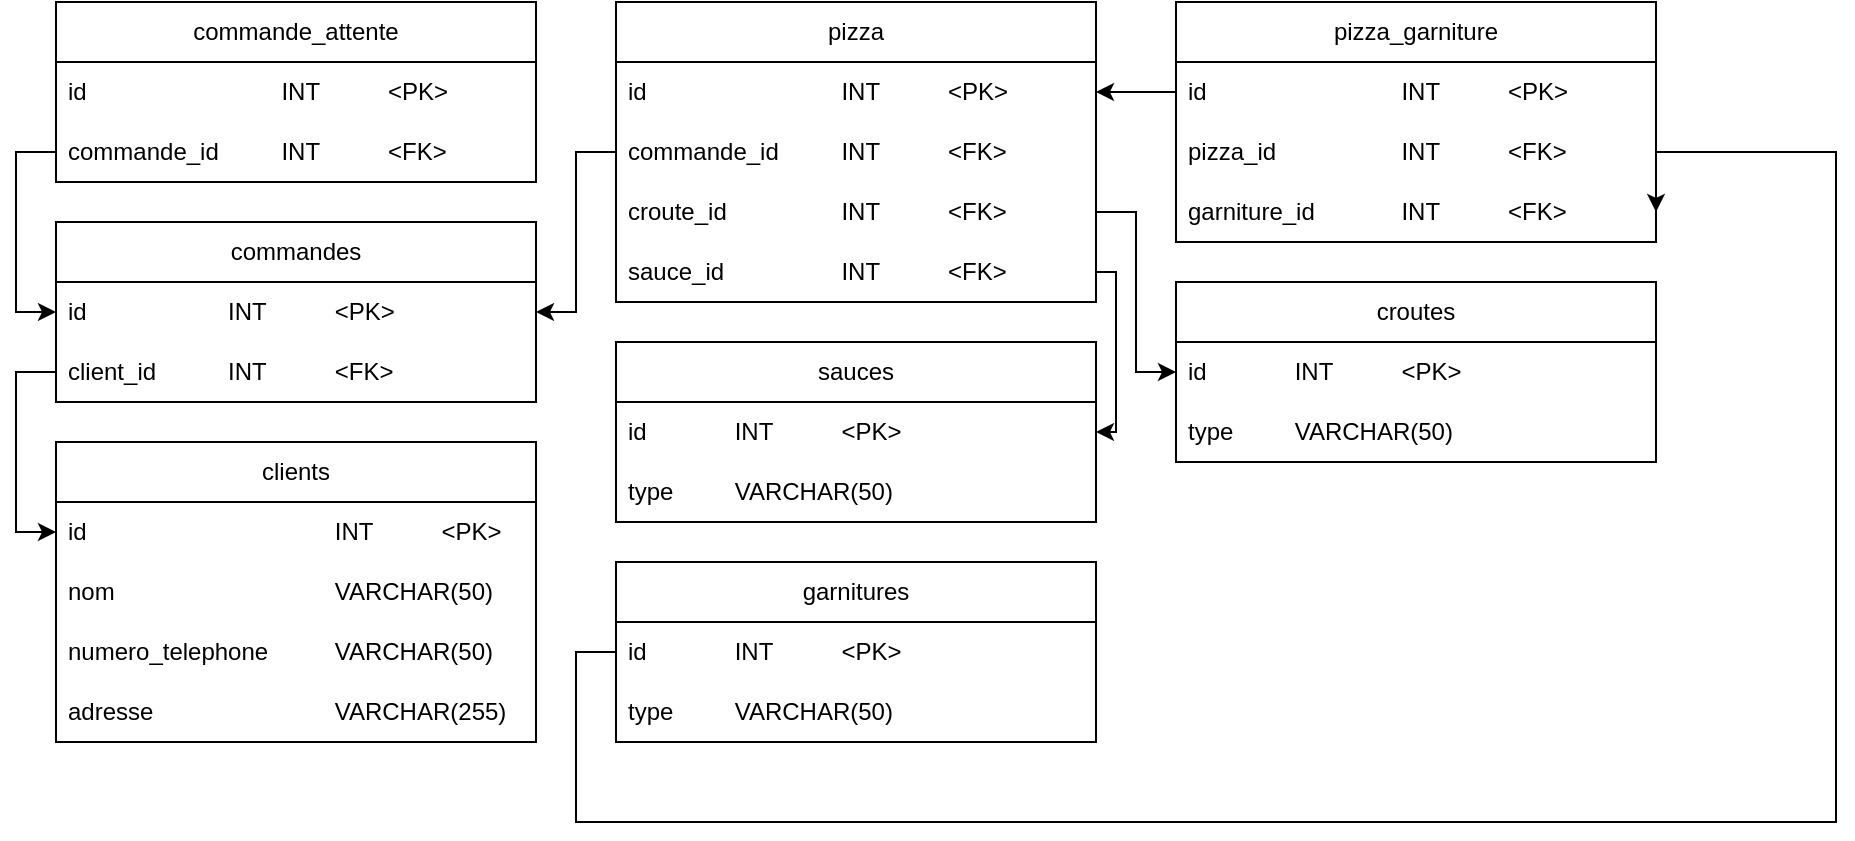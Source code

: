 <mxfile version="24.7.17">
  <diagram name="Page-1" id="k_3MuY9jM088VTuHjyEQ">
    <mxGraphModel dx="1194" dy="1825" grid="1" gridSize="10" guides="1" tooltips="1" connect="1" arrows="1" fold="1" page="1" pageScale="1" pageWidth="827" pageHeight="1169" math="0" shadow="0">
      <root>
        <mxCell id="0" />
        <mxCell id="1" parent="0" />
        <mxCell id="9wAHpX3BvEY6k5YPw-GR-1" value="clients" style="swimlane;fontStyle=0;childLayout=stackLayout;horizontal=1;startSize=30;horizontalStack=0;resizeParent=1;resizeParentMax=0;resizeLast=0;collapsible=1;marginBottom=0;whiteSpace=wrap;html=1;" parent="1" vertex="1">
          <mxGeometry x="80" y="200" width="240" height="150" as="geometry" />
        </mxCell>
        <mxCell id="9wAHpX3BvEY6k5YPw-GR-2" value="id&lt;span style=&quot;white-space: pre;&quot;&gt;&#x9;&lt;/span&gt;&lt;span style=&quot;white-space: pre;&quot;&gt;&#x9;&lt;/span&gt;&lt;span style=&quot;white-space: pre;&quot;&gt;&#x9;&lt;/span&gt;&lt;span style=&quot;white-space: pre;&quot;&gt;&#x9;&lt;/span&gt;&lt;span style=&quot;white-space: pre;&quot;&gt;&#x9;&lt;/span&gt;INT&lt;span style=&quot;white-space: pre;&quot;&gt;&#x9;&lt;/span&gt;&lt;span style=&quot;white-space: pre;&quot;&gt;&#x9;&lt;/span&gt;&amp;lt;PK&amp;gt;" style="text;strokeColor=none;fillColor=none;align=left;verticalAlign=middle;spacingLeft=4;spacingRight=4;overflow=hidden;points=[[0,0.5],[1,0.5]];portConstraint=eastwest;rotatable=0;whiteSpace=wrap;html=1;" parent="9wAHpX3BvEY6k5YPw-GR-1" vertex="1">
          <mxGeometry y="30" width="240" height="30" as="geometry" />
        </mxCell>
        <mxCell id="9wAHpX3BvEY6k5YPw-GR-3" value="nom&lt;span style=&quot;white-space: pre;&quot;&gt;&#x9;&lt;/span&gt;&lt;span style=&quot;white-space: pre;&quot;&gt;&#x9;&lt;/span&gt;&lt;span style=&quot;white-space: pre;&quot;&gt;&#x9;&lt;/span&gt;&lt;span style=&quot;white-space: pre;&quot;&gt;&#x9;&lt;/span&gt;&lt;span style=&quot;white-space: pre;&quot;&gt;&#x9;&lt;/span&gt;VARCHAR(50)" style="text;strokeColor=none;fillColor=none;align=left;verticalAlign=middle;spacingLeft=4;spacingRight=4;overflow=hidden;points=[[0,0.5],[1,0.5]];portConstraint=eastwest;rotatable=0;whiteSpace=wrap;html=1;" parent="9wAHpX3BvEY6k5YPw-GR-1" vertex="1">
          <mxGeometry y="60" width="240" height="30" as="geometry" />
        </mxCell>
        <mxCell id="9wAHpX3BvEY6k5YPw-GR-4" value="numero_telephone&lt;span style=&quot;white-space: pre;&quot;&gt;&#x9;&lt;/span&gt;&lt;span style=&quot;white-space: pre;&quot;&gt;&#x9;&lt;/span&gt;VARCHAR(50)" style="text;strokeColor=none;fillColor=none;align=left;verticalAlign=middle;spacingLeft=4;spacingRight=4;overflow=hidden;points=[[0,0.5],[1,0.5]];portConstraint=eastwest;rotatable=0;whiteSpace=wrap;html=1;" parent="9wAHpX3BvEY6k5YPw-GR-1" vertex="1">
          <mxGeometry y="90" width="240" height="30" as="geometry" />
        </mxCell>
        <mxCell id="9wAHpX3BvEY6k5YPw-GR-5" value="adresse&lt;span style=&quot;white-space: pre;&quot;&gt;&#x9;&lt;/span&gt;&lt;span style=&quot;white-space: pre;&quot;&gt;&#x9;&lt;/span&gt;&lt;span style=&quot;white-space: pre;&quot;&gt;&#x9;&lt;/span&gt;&lt;span style=&quot;white-space: pre;&quot;&gt;&#x9;&lt;/span&gt;VARCHAR(255)" style="text;strokeColor=none;fillColor=none;align=left;verticalAlign=middle;spacingLeft=4;spacingRight=4;overflow=hidden;points=[[0,0.5],[1,0.5]];portConstraint=eastwest;rotatable=0;whiteSpace=wrap;html=1;" parent="9wAHpX3BvEY6k5YPw-GR-1" vertex="1">
          <mxGeometry y="120" width="240" height="30" as="geometry" />
        </mxCell>
        <mxCell id="9wAHpX3BvEY6k5YPw-GR-6" value="commandes" style="swimlane;fontStyle=0;childLayout=stackLayout;horizontal=1;startSize=30;horizontalStack=0;resizeParent=1;resizeParentMax=0;resizeLast=0;collapsible=1;marginBottom=0;whiteSpace=wrap;html=1;" parent="1" vertex="1">
          <mxGeometry x="80" y="90" width="240" height="90" as="geometry" />
        </mxCell>
        <mxCell id="9wAHpX3BvEY6k5YPw-GR-7" value="id&lt;span style=&quot;white-space: pre;&quot;&gt;&#x9;&lt;/span&gt;&lt;span style=&quot;white-space: pre;&quot;&gt;&#x9;&lt;/span&gt;&lt;span style=&quot;white-space: pre;&quot;&gt;&#x9;&lt;/span&gt;INT&lt;span style=&quot;white-space: pre;&quot;&gt;&#x9;&lt;/span&gt;&lt;span style=&quot;white-space: pre;&quot;&gt;&#x9;&lt;/span&gt;&amp;lt;PK&amp;gt;" style="text;strokeColor=none;fillColor=none;align=left;verticalAlign=middle;spacingLeft=4;spacingRight=4;overflow=hidden;points=[[0,0.5],[1,0.5]];portConstraint=eastwest;rotatable=0;whiteSpace=wrap;html=1;" parent="9wAHpX3BvEY6k5YPw-GR-6" vertex="1">
          <mxGeometry y="30" width="240" height="30" as="geometry" />
        </mxCell>
        <mxCell id="9wAHpX3BvEY6k5YPw-GR-8" value="client_id&lt;span style=&quot;white-space: pre;&quot;&gt;&#x9;&lt;/span&gt;&lt;span style=&quot;white-space: pre;&quot;&gt;&#x9;&lt;/span&gt;INT&lt;span style=&quot;white-space: pre;&quot;&gt;&#x9;&lt;/span&gt;&lt;span style=&quot;white-space: pre;&quot;&gt;&#x9;&lt;/span&gt;&amp;lt;FK&amp;gt;" style="text;strokeColor=none;fillColor=none;align=left;verticalAlign=middle;spacingLeft=4;spacingRight=4;overflow=hidden;points=[[0,0.5],[1,0.5]];portConstraint=eastwest;rotatable=0;whiteSpace=wrap;html=1;" parent="9wAHpX3BvEY6k5YPw-GR-6" vertex="1">
          <mxGeometry y="60" width="240" height="30" as="geometry" />
        </mxCell>
        <mxCell id="9wAHpX3BvEY6k5YPw-GR-10" value="pizza" style="swimlane;fontStyle=0;childLayout=stackLayout;horizontal=1;startSize=30;horizontalStack=0;resizeParent=1;resizeParentMax=0;resizeLast=0;collapsible=1;marginBottom=0;whiteSpace=wrap;html=1;" parent="1" vertex="1">
          <mxGeometry x="360" y="-20" width="240" height="150" as="geometry" />
        </mxCell>
        <mxCell id="9wAHpX3BvEY6k5YPw-GR-11" value="id&lt;span style=&quot;white-space: pre;&quot;&gt;&#x9;&lt;/span&gt;&lt;span style=&quot;white-space: pre;&quot;&gt;&#x9;&lt;/span&gt;&lt;span style=&quot;white-space: pre;&quot;&gt;&#x9;&lt;/span&gt;&lt;span style=&quot;white-space: pre;&quot;&gt;&#x9;&lt;/span&gt;INT&lt;span style=&quot;white-space: pre;&quot;&gt;&#x9;&lt;/span&gt;&lt;span style=&quot;white-space: pre;&quot;&gt;&#x9;&lt;/span&gt;&amp;lt;PK&amp;gt;" style="text;strokeColor=none;fillColor=none;align=left;verticalAlign=middle;spacingLeft=4;spacingRight=4;overflow=hidden;points=[[0,0.5],[1,0.5]];portConstraint=eastwest;rotatable=0;whiteSpace=wrap;html=1;" parent="9wAHpX3BvEY6k5YPw-GR-10" vertex="1">
          <mxGeometry y="30" width="240" height="30" as="geometry" />
        </mxCell>
        <mxCell id="9wAHpX3BvEY6k5YPw-GR-22" value="commande_id&lt;span style=&quot;white-space: pre;&quot;&gt;&#x9;&lt;/span&gt;&lt;span style=&quot;white-space: pre;&quot;&gt;&#x9;&lt;/span&gt;INT&lt;span style=&quot;white-space: pre;&quot;&gt;&#x9;&lt;/span&gt;&lt;span style=&quot;white-space: pre;&quot;&gt;&#x9;&lt;/span&gt;&amp;lt;FK&amp;gt;" style="text;strokeColor=none;fillColor=none;align=left;verticalAlign=middle;spacingLeft=4;spacingRight=4;overflow=hidden;points=[[0,0.5],[1,0.5]];portConstraint=eastwest;rotatable=0;whiteSpace=wrap;html=1;" parent="9wAHpX3BvEY6k5YPw-GR-10" vertex="1">
          <mxGeometry y="60" width="240" height="30" as="geometry" />
        </mxCell>
        <mxCell id="wKjsRQ1tDlRqEiPpmNOC-1" value="croute_id&lt;span style=&quot;white-space: pre;&quot;&gt;&#x9;&lt;/span&gt;&lt;span style=&quot;white-space: pre;&quot;&gt;&#x9;&lt;/span&gt;&lt;span style=&quot;white-space: pre;&quot;&gt;&#x9;&lt;/span&gt;INT&lt;span style=&quot;white-space: pre;&quot;&gt;&#x9;&lt;/span&gt;&lt;span style=&quot;white-space: pre;&quot;&gt;&#x9;&lt;/span&gt;&amp;lt;FK&amp;gt;" style="text;strokeColor=none;fillColor=none;align=left;verticalAlign=middle;spacingLeft=4;spacingRight=4;overflow=hidden;points=[[0,0.5],[1,0.5]];portConstraint=eastwest;rotatable=0;whiteSpace=wrap;html=1;" parent="9wAHpX3BvEY6k5YPw-GR-10" vertex="1">
          <mxGeometry y="90" width="240" height="30" as="geometry" />
        </mxCell>
        <mxCell id="wKjsRQ1tDlRqEiPpmNOC-2" value="sauce_id&lt;span style=&quot;white-space: pre;&quot;&gt;&#x9;&lt;/span&gt;&lt;span style=&quot;white-space: pre;&quot;&gt;&#x9;&lt;/span&gt;&lt;span style=&quot;white-space: pre;&quot;&gt;&#x9;&lt;/span&gt;INT&lt;span style=&quot;white-space: pre;&quot;&gt;&#x9;&lt;/span&gt;&lt;span style=&quot;white-space: pre;&quot;&gt;&#x9;&lt;/span&gt;&amp;lt;FK&amp;gt;" style="text;strokeColor=none;fillColor=none;align=left;verticalAlign=middle;spacingLeft=4;spacingRight=4;overflow=hidden;points=[[0,0.5],[1,0.5]];portConstraint=eastwest;rotatable=0;whiteSpace=wrap;html=1;" parent="9wAHpX3BvEY6k5YPw-GR-10" vertex="1">
          <mxGeometry y="120" width="240" height="30" as="geometry" />
        </mxCell>
        <mxCell id="9wAHpX3BvEY6k5YPw-GR-23" style="edgeStyle=orthogonalEdgeStyle;rounded=0;orthogonalLoop=1;jettySize=auto;html=1;exitX=0;exitY=0.5;exitDx=0;exitDy=0;entryX=1;entryY=0.5;entryDx=0;entryDy=0;" parent="1" source="9wAHpX3BvEY6k5YPw-GR-22" target="9wAHpX3BvEY6k5YPw-GR-6" edge="1">
          <mxGeometry relative="1" as="geometry" />
        </mxCell>
        <mxCell id="9wAHpX3BvEY6k5YPw-GR-24" value="commande_attente" style="swimlane;fontStyle=0;childLayout=stackLayout;horizontal=1;startSize=30;horizontalStack=0;resizeParent=1;resizeParentMax=0;resizeLast=0;collapsible=1;marginBottom=0;whiteSpace=wrap;html=1;" parent="1" vertex="1">
          <mxGeometry x="80" y="-20" width="240" height="90" as="geometry" />
        </mxCell>
        <mxCell id="9wAHpX3BvEY6k5YPw-GR-25" value="id&lt;span style=&quot;white-space: pre;&quot;&gt;&#x9;&lt;/span&gt;&lt;span style=&quot;white-space: pre;&quot;&gt;&#x9;&lt;/span&gt;&lt;span style=&quot;white-space: pre;&quot;&gt;&#x9;&lt;/span&gt;&lt;span style=&quot;white-space: pre;&quot;&gt;&#x9;&lt;/span&gt;INT&lt;span style=&quot;white-space: pre;&quot;&gt;&#x9;&lt;span style=&quot;white-space: pre;&quot;&gt;&#x9;&lt;/span&gt;&lt;/span&gt;&amp;lt;PK&amp;gt;" style="text;strokeColor=none;fillColor=none;align=left;verticalAlign=middle;spacingLeft=4;spacingRight=4;overflow=hidden;points=[[0,0.5],[1,0.5]];portConstraint=eastwest;rotatable=0;whiteSpace=wrap;html=1;" parent="9wAHpX3BvEY6k5YPw-GR-24" vertex="1">
          <mxGeometry y="30" width="240" height="30" as="geometry" />
        </mxCell>
        <mxCell id="9wAHpX3BvEY6k5YPw-GR-26" value="commande_id&lt;span style=&quot;white-space: pre;&quot;&gt;&#x9;&lt;/span&gt;&lt;span style=&quot;white-space: pre;&quot;&gt;&#x9;&lt;/span&gt;INT&lt;span style=&quot;white-space: pre;&quot;&gt;&#x9;&lt;span style=&quot;white-space: pre;&quot;&gt;&#x9;&lt;/span&gt;&lt;/span&gt;&amp;lt;FK&amp;gt;" style="text;strokeColor=none;fillColor=none;align=left;verticalAlign=middle;spacingLeft=4;spacingRight=4;overflow=hidden;points=[[0,0.5],[1,0.5]];portConstraint=eastwest;rotatable=0;whiteSpace=wrap;html=1;" parent="9wAHpX3BvEY6k5YPw-GR-24" vertex="1">
          <mxGeometry y="60" width="240" height="30" as="geometry" />
        </mxCell>
        <mxCell id="9wAHpX3BvEY6k5YPw-GR-38" value="croutes" style="swimlane;fontStyle=0;childLayout=stackLayout;horizontal=1;startSize=30;horizontalStack=0;resizeParent=1;resizeParentMax=0;resizeLast=0;collapsible=1;marginBottom=0;whiteSpace=wrap;html=1;" parent="1" vertex="1">
          <mxGeometry x="640" y="120" width="240" height="90" as="geometry" />
        </mxCell>
        <mxCell id="9wAHpX3BvEY6k5YPw-GR-39" value="id&lt;span style=&quot;white-space: pre;&quot;&gt;&#x9;&lt;/span&gt;&lt;span style=&quot;white-space: pre;&quot;&gt;&#x9;&lt;/span&gt;INT&lt;span style=&quot;white-space: pre;&quot;&gt;&#x9;&lt;/span&gt;&lt;span style=&quot;white-space: pre;&quot;&gt;&#x9;&lt;/span&gt;&amp;lt;PK&amp;gt;" style="text;strokeColor=none;fillColor=none;align=left;verticalAlign=middle;spacingLeft=4;spacingRight=4;overflow=hidden;points=[[0,0.5],[1,0.5]];portConstraint=eastwest;rotatable=0;whiteSpace=wrap;html=1;" parent="9wAHpX3BvEY6k5YPw-GR-38" vertex="1">
          <mxGeometry y="30" width="240" height="30" as="geometry" />
        </mxCell>
        <mxCell id="9wAHpX3BvEY6k5YPw-GR-40" value="type&lt;span style=&quot;white-space: pre;&quot;&gt;&#x9;&lt;/span&gt;&lt;span style=&quot;white-space: pre;&quot;&gt;&#x9;&lt;/span&gt;VARCHAR(50)" style="text;strokeColor=none;fillColor=none;align=left;verticalAlign=middle;spacingLeft=4;spacingRight=4;overflow=hidden;points=[[0,0.5],[1,0.5]];portConstraint=eastwest;rotatable=0;whiteSpace=wrap;html=1;" parent="9wAHpX3BvEY6k5YPw-GR-38" vertex="1">
          <mxGeometry y="60" width="240" height="30" as="geometry" />
        </mxCell>
        <mxCell id="9wAHpX3BvEY6k5YPw-GR-49" value="sauces" style="swimlane;fontStyle=0;childLayout=stackLayout;horizontal=1;startSize=30;horizontalStack=0;resizeParent=1;resizeParentMax=0;resizeLast=0;collapsible=1;marginBottom=0;whiteSpace=wrap;html=1;" parent="1" vertex="1">
          <mxGeometry x="360" y="150" width="240" height="90" as="geometry" />
        </mxCell>
        <mxCell id="9wAHpX3BvEY6k5YPw-GR-50" value="id&lt;span style=&quot;white-space: pre;&quot;&gt;&#x9;&lt;/span&gt;&lt;span style=&quot;white-space: pre;&quot;&gt;&#x9;&lt;/span&gt;INT&lt;span style=&quot;white-space: pre;&quot;&gt;&#x9;&lt;/span&gt;&lt;span style=&quot;white-space: pre;&quot;&gt;&#x9;&lt;/span&gt;&amp;lt;PK&amp;gt;" style="text;strokeColor=none;fillColor=none;align=left;verticalAlign=middle;spacingLeft=4;spacingRight=4;overflow=hidden;points=[[0,0.5],[1,0.5]];portConstraint=eastwest;rotatable=0;whiteSpace=wrap;html=1;" parent="9wAHpX3BvEY6k5YPw-GR-49" vertex="1">
          <mxGeometry y="30" width="240" height="30" as="geometry" />
        </mxCell>
        <mxCell id="9wAHpX3BvEY6k5YPw-GR-51" value="type&lt;span style=&quot;white-space: pre;&quot;&gt;&#x9;&lt;/span&gt;&lt;span style=&quot;white-space: pre;&quot;&gt;&#x9;&lt;/span&gt;VARCHAR(50)" style="text;strokeColor=none;fillColor=none;align=left;verticalAlign=middle;spacingLeft=4;spacingRight=4;overflow=hidden;points=[[0,0.5],[1,0.5]];portConstraint=eastwest;rotatable=0;whiteSpace=wrap;html=1;" parent="9wAHpX3BvEY6k5YPw-GR-49" vertex="1">
          <mxGeometry y="60" width="240" height="30" as="geometry" />
        </mxCell>
        <mxCell id="9wAHpX3BvEY6k5YPw-GR-61" value="garnitures" style="swimlane;fontStyle=0;childLayout=stackLayout;horizontal=1;startSize=30;horizontalStack=0;resizeParent=1;resizeParentMax=0;resizeLast=0;collapsible=1;marginBottom=0;whiteSpace=wrap;html=1;" parent="1" vertex="1">
          <mxGeometry x="360" y="260" width="240" height="90" as="geometry" />
        </mxCell>
        <mxCell id="9wAHpX3BvEY6k5YPw-GR-62" value="id&lt;span style=&quot;white-space: pre;&quot;&gt;&#x9;&lt;/span&gt;&lt;span style=&quot;white-space: pre;&quot;&gt;&#x9;&lt;/span&gt;INT&lt;span style=&quot;white-space: pre;&quot;&gt;&#x9;&lt;/span&gt;&lt;span style=&quot;white-space: pre;&quot;&gt;&#x9;&lt;/span&gt;&amp;lt;PK&amp;gt;" style="text;strokeColor=none;fillColor=none;align=left;verticalAlign=middle;spacingLeft=4;spacingRight=4;overflow=hidden;points=[[0,0.5],[1,0.5]];portConstraint=eastwest;rotatable=0;whiteSpace=wrap;html=1;" parent="9wAHpX3BvEY6k5YPw-GR-61" vertex="1">
          <mxGeometry y="30" width="240" height="30" as="geometry" />
        </mxCell>
        <mxCell id="9wAHpX3BvEY6k5YPw-GR-63" value="type&lt;span style=&quot;white-space: pre;&quot;&gt;&#x9;&lt;/span&gt;&lt;span style=&quot;white-space: pre;&quot;&gt;&#x9;&lt;/span&gt;VARCHAR(50)" style="text;strokeColor=none;fillColor=none;align=left;verticalAlign=middle;spacingLeft=4;spacingRight=4;overflow=hidden;points=[[0,0.5],[1,0.5]];portConstraint=eastwest;rotatable=0;whiteSpace=wrap;html=1;" parent="9wAHpX3BvEY6k5YPw-GR-61" vertex="1">
          <mxGeometry y="60" width="240" height="30" as="geometry" />
        </mxCell>
        <mxCell id="9wAHpX3BvEY6k5YPw-GR-65" value="pizza_garniture" style="swimlane;fontStyle=0;childLayout=stackLayout;horizontal=1;startSize=30;horizontalStack=0;resizeParent=1;resizeParentMax=0;resizeLast=0;collapsible=1;marginBottom=0;whiteSpace=wrap;html=1;" parent="1" vertex="1">
          <mxGeometry x="640" y="-20" width="240" height="120" as="geometry" />
        </mxCell>
        <mxCell id="9wAHpX3BvEY6k5YPw-GR-66" value="id&lt;span style=&quot;white-space: pre;&quot;&gt;&#x9;&lt;/span&gt;&lt;span style=&quot;white-space: pre;&quot;&gt;&#x9;&lt;/span&gt;&lt;span style=&quot;white-space: pre;&quot;&gt;&#x9;&lt;/span&gt;&lt;span style=&quot;white-space: pre;&quot;&gt;&#x9;&lt;/span&gt;INT&lt;span style=&quot;white-space: pre;&quot;&gt;&#x9;&lt;/span&gt;&lt;span style=&quot;white-space: pre;&quot;&gt;&#x9;&lt;/span&gt;&amp;lt;PK&amp;gt;" style="text;strokeColor=none;fillColor=none;align=left;verticalAlign=middle;spacingLeft=4;spacingRight=4;overflow=hidden;points=[[0,0.5],[1,0.5]];portConstraint=eastwest;rotatable=0;whiteSpace=wrap;html=1;" parent="9wAHpX3BvEY6k5YPw-GR-65" vertex="1">
          <mxGeometry y="30" width="240" height="30" as="geometry" />
        </mxCell>
        <mxCell id="KqJCDcsoVEJqKVxpB_tg-1" value="pizza_id&lt;span style=&quot;white-space: pre;&quot;&gt;&#x9;&lt;/span&gt;&lt;span style=&quot;white-space: pre;&quot;&gt;&#x9;&lt;/span&gt;&lt;span style=&quot;white-space: pre;&quot;&gt;&#x9;&lt;/span&gt;INT&lt;span style=&quot;white-space: pre;&quot;&gt;&#x9;&lt;/span&gt;&lt;span style=&quot;white-space: pre;&quot;&gt;&#x9;&lt;/span&gt;&amp;lt;FK&amp;gt;" style="text;strokeColor=none;fillColor=none;align=left;verticalAlign=middle;spacingLeft=4;spacingRight=4;overflow=hidden;points=[[0,0.5],[1,0.5]];portConstraint=eastwest;rotatable=0;whiteSpace=wrap;html=1;" vertex="1" parent="9wAHpX3BvEY6k5YPw-GR-65">
          <mxGeometry y="60" width="240" height="30" as="geometry" />
        </mxCell>
        <mxCell id="9wAHpX3BvEY6k5YPw-GR-67" value="garniture_id&lt;span style=&quot;white-space: pre;&quot;&gt;&#x9;&lt;/span&gt;&lt;span style=&quot;white-space: pre;&quot;&gt;&#x9;&lt;/span&gt;INT&lt;span style=&quot;white-space: pre;&quot;&gt;&#x9;&lt;/span&gt;&lt;span style=&quot;white-space: pre;&quot;&gt;&#x9;&lt;/span&gt;&amp;lt;FK&amp;gt;" style="text;strokeColor=none;fillColor=none;align=left;verticalAlign=middle;spacingLeft=4;spacingRight=4;overflow=hidden;points=[[0,0.5],[1,0.5]];portConstraint=eastwest;rotatable=0;whiteSpace=wrap;html=1;" parent="9wAHpX3BvEY6k5YPw-GR-65" vertex="1">
          <mxGeometry y="90" width="240" height="30" as="geometry" />
        </mxCell>
        <mxCell id="9wAHpX3BvEY6k5YPw-GR-69" style="edgeStyle=orthogonalEdgeStyle;rounded=0;orthogonalLoop=1;jettySize=auto;html=1;exitX=0;exitY=0.5;exitDx=0;exitDy=0;entryX=1;entryY=0.5;entryDx=0;entryDy=0;" parent="1" source="9wAHpX3BvEY6k5YPw-GR-62" target="9wAHpX3BvEY6k5YPw-GR-67" edge="1">
          <mxGeometry relative="1" as="geometry">
            <Array as="points">
              <mxPoint x="340" y="305" />
              <mxPoint x="340" y="390" />
              <mxPoint x="970" y="390" />
              <mxPoint x="970" y="55" />
            </Array>
          </mxGeometry>
        </mxCell>
        <mxCell id="9wAHpX3BvEY6k5YPw-GR-71" style="edgeStyle=orthogonalEdgeStyle;rounded=0;orthogonalLoop=1;jettySize=auto;html=1;exitX=0;exitY=0.5;exitDx=0;exitDy=0;entryX=0;entryY=0.5;entryDx=0;entryDy=0;" parent="1" source="9wAHpX3BvEY6k5YPw-GR-26" target="9wAHpX3BvEY6k5YPw-GR-7" edge="1">
          <mxGeometry relative="1" as="geometry" />
        </mxCell>
        <mxCell id="9wAHpX3BvEY6k5YPw-GR-73" style="edgeStyle=orthogonalEdgeStyle;rounded=0;orthogonalLoop=1;jettySize=auto;html=1;exitX=0;exitY=0.5;exitDx=0;exitDy=0;entryX=0;entryY=0.5;entryDx=0;entryDy=0;" parent="1" source="9wAHpX3BvEY6k5YPw-GR-8" target="9wAHpX3BvEY6k5YPw-GR-2" edge="1">
          <mxGeometry relative="1" as="geometry" />
        </mxCell>
        <mxCell id="wKjsRQ1tDlRqEiPpmNOC-4" style="edgeStyle=orthogonalEdgeStyle;rounded=0;orthogonalLoop=1;jettySize=auto;html=1;exitX=0;exitY=0.5;exitDx=0;exitDy=0;entryX=1;entryY=0.5;entryDx=0;entryDy=0;" parent="1" source="9wAHpX3BvEY6k5YPw-GR-66" target="9wAHpX3BvEY6k5YPw-GR-11" edge="1">
          <mxGeometry relative="1" as="geometry" />
        </mxCell>
        <mxCell id="wKjsRQ1tDlRqEiPpmNOC-6" style="edgeStyle=orthogonalEdgeStyle;rounded=0;orthogonalLoop=1;jettySize=auto;html=1;exitX=1;exitY=0.5;exitDx=0;exitDy=0;entryX=0;entryY=0.5;entryDx=0;entryDy=0;" parent="1" source="wKjsRQ1tDlRqEiPpmNOC-1" target="9wAHpX3BvEY6k5YPw-GR-39" edge="1">
          <mxGeometry relative="1" as="geometry" />
        </mxCell>
        <mxCell id="wKjsRQ1tDlRqEiPpmNOC-7" style="edgeStyle=orthogonalEdgeStyle;rounded=0;orthogonalLoop=1;jettySize=auto;html=1;exitX=1;exitY=0.5;exitDx=0;exitDy=0;entryX=1;entryY=0.5;entryDx=0;entryDy=0;" parent="1" source="wKjsRQ1tDlRqEiPpmNOC-2" target="9wAHpX3BvEY6k5YPw-GR-50" edge="1">
          <mxGeometry relative="1" as="geometry">
            <Array as="points">
              <mxPoint x="610" y="115" />
              <mxPoint x="610" y="195" />
            </Array>
          </mxGeometry>
        </mxCell>
      </root>
    </mxGraphModel>
  </diagram>
</mxfile>
